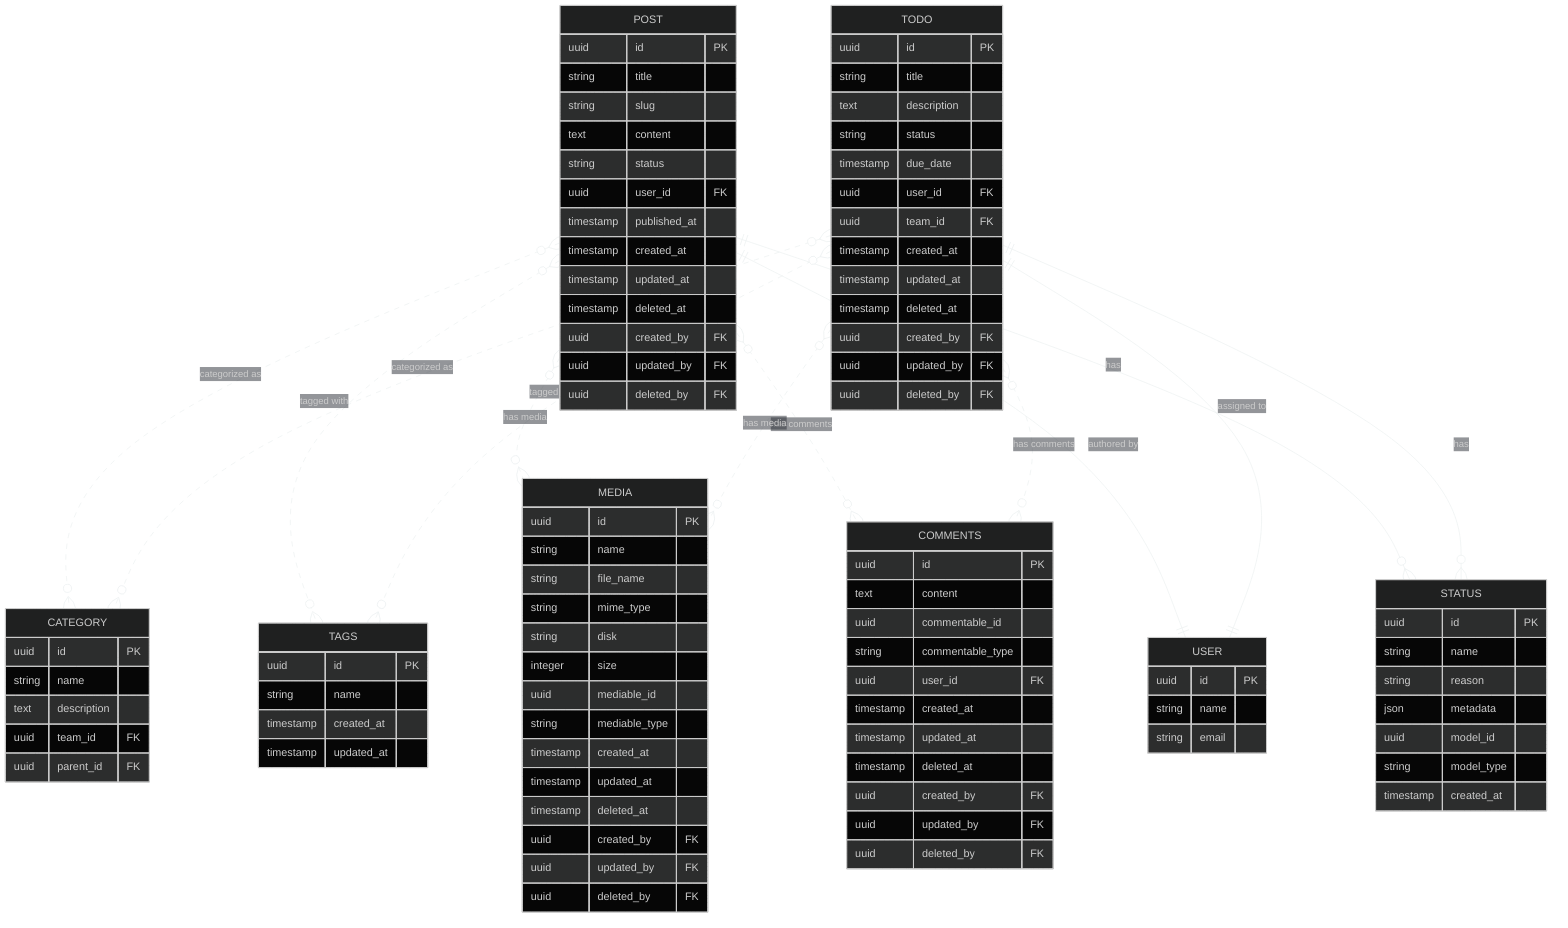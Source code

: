 %%{init: {'theme': 'dark', 'themeVariables': { 'primaryColor': '#2c3e50', 'primaryTextColor': '#ecf0f1', 'primaryBorderColor': '#7f8c8d', 'lineColor': '#ecf0f1', 'secondaryColor': '#34495e', 'tertiaryColor': '#282c34' }}}%%
erDiagram
    POST }o..o{ CATEGORY : "categorized as"
    POST }o..o{ TAGS : "tagged with"
    POST }o..o{ MEDIA : "has media"
    POST }o..o{ COMMENTS : "has comments"
    POST ||--|| USER : "authored by"
    POST ||--o{ STATUS : "has"
    
    POST {
        uuid id PK
        string title
        string slug
        text content
        string status
        uuid user_id FK
        timestamp published_at
        timestamp created_at
        timestamp updated_at
        timestamp deleted_at
        uuid created_by FK
        uuid updated_by FK
        uuid deleted_by FK
    }
    
    TODO }o..o{ CATEGORY : "categorized as"
    TODO }o..o{ TAGS : "tagged with"
    TODO }o..o{ MEDIA : "has media"
    TODO }o..o{ COMMENTS : "has comments"
    TODO ||--|| USER : "assigned to"
    TODO ||--o{ STATUS : "has"
    
    TODO {
        uuid id PK
        string title
        text description
        string status
        timestamp due_date
        uuid user_id FK
        uuid team_id FK
        timestamp created_at
        timestamp updated_at
        timestamp deleted_at
        uuid created_by FK
        uuid updated_by FK
        uuid deleted_by FK
    }
    
    COMMENTS {
        uuid id PK
        text content
        uuid commentable_id
        string commentable_type
        uuid user_id FK
        timestamp created_at
        timestamp updated_at
        timestamp deleted_at
        uuid created_by FK
        uuid updated_by FK
        uuid deleted_by FK
    }
    
    MEDIA {
        uuid id PK
        string name
        string file_name
        string mime_type
        string disk
        integer size
        uuid mediable_id
        string mediable_type
        timestamp created_at
        timestamp updated_at
        timestamp deleted_at
        uuid created_by FK
        uuid updated_by FK
        uuid deleted_by FK
    }
    
    TAGS {
        uuid id PK
        string name
        timestamp created_at
        timestamp updated_at
    }
    
    CATEGORY {
        uuid id PK
        string name
        text description
        uuid team_id FK
        uuid parent_id FK
    }
    
    USER {
        uuid id PK
        string name
        string email
    }
    
    STATUS {
        uuid id PK
        string name
        string reason
        json metadata
        uuid model_id
        string model_type
        timestamp created_at
    }